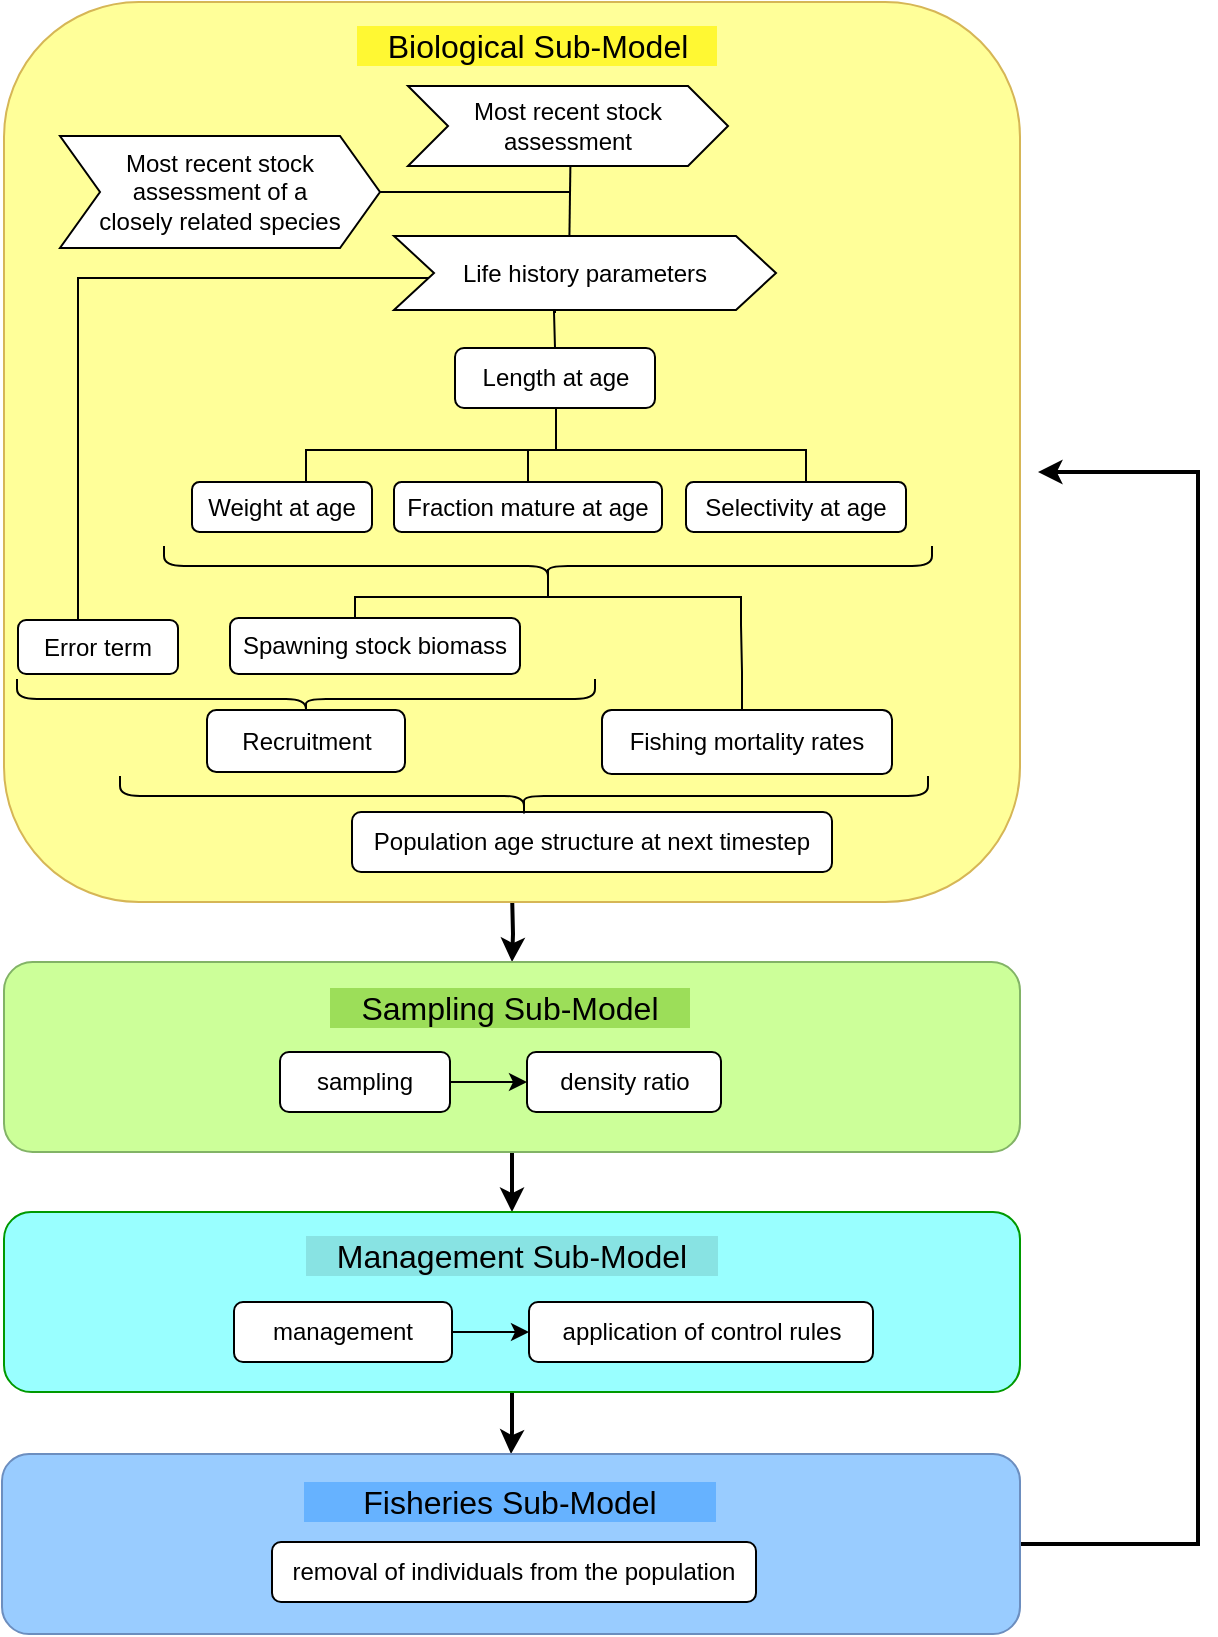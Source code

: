 <mxfile version="10.7.7" type="device"><diagram id="qURPbhqRav-OuI9KHXrs" name="Page-1"><mxGraphModel dx="1394" dy="734" grid="1" gridSize="10" guides="1" tooltips="1" connect="1" arrows="1" fold="1" page="1" pageScale="1" pageWidth="850" pageHeight="1100" math="0" shadow="0"><root><mxCell id="0"/><mxCell id="1" parent="0"/><mxCell id="2eAGbNLuRyHWPbiOSGQ9-63" value="" style="edgeStyle=orthogonalEdgeStyle;rounded=0;orthogonalLoop=1;jettySize=auto;html=1;endArrow=classic;endFill=1;fontSize=12;strokeColor=#000000;startArrow=none;startFill=0;fillColor=#999999;strokeWidth=2;" parent="1" target="2eAGbNLuRyHWPbiOSGQ9-62" edge="1"><mxGeometry relative="1" as="geometry"><mxPoint x="257" y="445" as="sourcePoint"/></mxGeometry></mxCell><mxCell id="2eAGbNLuRyHWPbiOSGQ9-45" value="" style="rounded=1;whiteSpace=wrap;html=1;strokeWidth=1;fillColor=#FFFF99;strokeColor=#d6b656;" parent="1" vertex="1"><mxGeometry x="3" width="508" height="450" as="geometry"/></mxCell><mxCell id="2eAGbNLuRyHWPbiOSGQ9-10" value="" style="edgeStyle=orthogonalEdgeStyle;rounded=0;orthogonalLoop=1;jettySize=auto;html=1;endArrow=none;endFill=0;exitX=0.5;exitY=1;exitDx=0;exitDy=0;" parent="1" target="2eAGbNLuRyHWPbiOSGQ9-9" edge="1"><mxGeometry relative="1" as="geometry"><mxPoint x="279" y="155" as="sourcePoint"/><Array as="points"><mxPoint x="278" y="155"/><mxPoint x="278" y="155"/></Array></mxGeometry></mxCell><mxCell id="2eAGbNLuRyHWPbiOSGQ9-30" value="Error term" style="rounded=1;whiteSpace=wrap;html=1;" parent="1" vertex="1"><mxGeometry x="10" y="309" width="80" height="27" as="geometry"/></mxCell><mxCell id="2eAGbNLuRyHWPbiOSGQ9-31" value="" style="edgeStyle=orthogonalEdgeStyle;rounded=0;orthogonalLoop=1;jettySize=auto;html=1;endArrow=none;endFill=0;exitX=0.101;exitY=0.518;exitDx=0;exitDy=0;exitPerimeter=0;" parent="1" source="ZZB1f1mFVsRE67amyZZ--4" target="2eAGbNLuRyHWPbiOSGQ9-30" edge="1"><mxGeometry relative="1" as="geometry"><mxPoint x="189" y="138" as="sourcePoint"/><Array as="points"><mxPoint x="217" y="138"/><mxPoint x="40" y="138"/></Array></mxGeometry></mxCell><mxCell id="2eAGbNLuRyHWPbiOSGQ9-9" value="Length at age" style="rounded=1;whiteSpace=wrap;html=1;" parent="1" vertex="1"><mxGeometry x="228.5" y="173" width="100" height="30" as="geometry"/></mxCell><mxCell id="2eAGbNLuRyHWPbiOSGQ9-7" value="" style="strokeWidth=1;html=1;shape=mxgraph.flowchart.annotation_2;align=left;pointerEvents=1;rotation=90;" parent="1" vertex="1"><mxGeometry x="258" y="99" width="42" height="250" as="geometry"/></mxCell><mxCell id="2eAGbNLuRyHWPbiOSGQ9-40" value="" style="edgeStyle=orthogonalEdgeStyle;rounded=0;orthogonalLoop=1;jettySize=auto;html=1;endArrow=none;endFill=0;entryX=0;entryY=0.5;entryDx=0;entryDy=0;entryPerimeter=0;" parent="1" source="2eAGbNLuRyHWPbiOSGQ9-9" target="2eAGbNLuRyHWPbiOSGQ9-7" edge="1"><mxGeometry relative="1" as="geometry"><Array as="points"><mxPoint x="280" y="195"/></Array></mxGeometry></mxCell><mxCell id="2eAGbNLuRyHWPbiOSGQ9-23" value="" style="edgeStyle=orthogonalEdgeStyle;rounded=0;orthogonalLoop=1;jettySize=auto;html=1;endArrow=none;endFill=0;entryX=0.504;entryY=0.554;entryDx=0;entryDy=0;entryPerimeter=0;" parent="1" source="2eAGbNLuRyHWPbiOSGQ9-20" target="2eAGbNLuRyHWPbiOSGQ9-7" edge="1"><mxGeometry relative="1" as="geometry"><mxPoint x="274.5" y="231" as="targetPoint"/><Array as="points"><mxPoint x="265" y="224"/><mxPoint x="265" y="224"/></Array></mxGeometry></mxCell><mxCell id="2eAGbNLuRyHWPbiOSGQ9-20" value="Fraction mature at age" style="rounded=1;whiteSpace=wrap;html=1;" parent="1" vertex="1"><mxGeometry x="198" y="240" width="134" height="25" as="geometry"/></mxCell><mxCell id="2eAGbNLuRyHWPbiOSGQ9-21" value="Selectivity at age" style="rounded=1;whiteSpace=wrap;html=1;" parent="1" vertex="1"><mxGeometry x="344" y="240" width="110" height="25" as="geometry"/></mxCell><mxCell id="2eAGbNLuRyHWPbiOSGQ9-26" value="" style="shape=curlyBracket;whiteSpace=wrap;html=1;rounded=1;strokeWidth=1;rotation=-90;" parent="1" vertex="1"><mxGeometry x="265" y="90" width="20" height="384" as="geometry"/></mxCell><mxCell id="2eAGbNLuRyHWPbiOSGQ9-27" value="" style="strokeWidth=1;html=1;shape=mxgraph.flowchart.annotation_2;align=left;pointerEvents=1;rotation=90;" parent="1" vertex="1"><mxGeometry x="261" y="201" width="28" height="193" as="geometry"/></mxCell><mxCell id="2eAGbNLuRyHWPbiOSGQ9-28" value="Spawning stock biomass" style="rounded=1;whiteSpace=wrap;html=1;" parent="1" vertex="1"><mxGeometry x="116" y="308" width="145" height="28" as="geometry"/></mxCell><mxCell id="2eAGbNLuRyHWPbiOSGQ9-43" value="" style="edgeStyle=orthogonalEdgeStyle;rounded=0;orthogonalLoop=1;jettySize=auto;html=1;endArrow=none;endFill=0;entryX=1;entryY=0;entryDx=0;entryDy=0;entryPerimeter=0;" parent="1" source="2eAGbNLuRyHWPbiOSGQ9-29" target="2eAGbNLuRyHWPbiOSGQ9-27" edge="1"><mxGeometry relative="1" as="geometry"><Array as="points"><mxPoint x="372" y="335"/><mxPoint x="372" y="335"/></Array></mxGeometry></mxCell><mxCell id="2eAGbNLuRyHWPbiOSGQ9-29" value="Fishing mortality rates" style="rounded=1;whiteSpace=wrap;html=1;" parent="1" vertex="1"><mxGeometry x="302" y="354" width="145" height="32" as="geometry"/></mxCell><mxCell id="2eAGbNLuRyHWPbiOSGQ9-32" value="" style="shape=curlyBracket;whiteSpace=wrap;html=1;rounded=1;strokeWidth=1;rotation=-90;" parent="1" vertex="1"><mxGeometry x="144" y="204" width="20" height="289" as="geometry"/></mxCell><mxCell id="2eAGbNLuRyHWPbiOSGQ9-33" value="Recruitment" style="rounded=1;whiteSpace=wrap;html=1;" parent="1" vertex="1"><mxGeometry x="104.5" y="354" width="99" height="31" as="geometry"/></mxCell><mxCell id="2eAGbNLuRyHWPbiOSGQ9-38" value="Population age structure at next timestep" style="rounded=1;whiteSpace=wrap;html=1;" parent="1" vertex="1"><mxGeometry x="177" y="405" width="240" height="30" as="geometry"/></mxCell><mxCell id="2eAGbNLuRyHWPbiOSGQ9-44" value="" style="shape=curlyBracket;whiteSpace=wrap;html=1;rounded=1;strokeWidth=1;rotation=-90;" parent="1" vertex="1"><mxGeometry x="253" y="195" width="20" height="404" as="geometry"/></mxCell><mxCell id="2eAGbNLuRyHWPbiOSGQ9-47" value="Biological Sub-Model&lt;br style=&quot;font-size: 16px;&quot;&gt;" style="text;html=1;strokeColor=none;fillColor=#FFF833;align=center;verticalAlign=middle;whiteSpace=wrap;rounded=0;strokeWidth=2;fontSize=16;" parent="1" vertex="1"><mxGeometry x="179.5" y="12" width="180" height="20" as="geometry"/></mxCell><mxCell id="2eAGbNLuRyHWPbiOSGQ9-15" value="Weight at age" style="rounded=1;whiteSpace=wrap;html=1;" parent="1" vertex="1"><mxGeometry x="97" y="240" width="90" height="25" as="geometry"/></mxCell><mxCell id="2eAGbNLuRyHWPbiOSGQ9-60" value="" style="edgeStyle=orthogonalEdgeStyle;rounded=0;orthogonalLoop=1;jettySize=auto;html=1;endArrow=none;endFill=0;fontSize=12;" parent="1" edge="1"><mxGeometry relative="1" as="geometry"><mxPoint x="286" y="95" as="targetPoint"/><mxPoint x="183" y="95" as="sourcePoint"/></mxGeometry></mxCell><mxCell id="2eAGbNLuRyHWPbiOSGQ9-88" value="" style="edgeStyle=orthogonalEdgeStyle;rounded=0;orthogonalLoop=1;jettySize=auto;html=1;startArrow=none;startFill=0;endArrow=classic;endFill=1;strokeColor=#000000;fillColor=#999999;fontSize=12;strokeWidth=2;" parent="1" source="2eAGbNLuRyHWPbiOSGQ9-62" target="2eAGbNLuRyHWPbiOSGQ9-87" edge="1"><mxGeometry relative="1" as="geometry"/></mxCell><mxCell id="2eAGbNLuRyHWPbiOSGQ9-62" value="" style="rounded=1;whiteSpace=wrap;html=1;strokeWidth=1;fillColor=#CCFF99;strokeColor=#82b366;" parent="1" vertex="1"><mxGeometry x="3" y="480" width="508" height="95" as="geometry"/></mxCell><mxCell id="2eAGbNLuRyHWPbiOSGQ9-97" value="" style="edgeStyle=orthogonalEdgeStyle;rounded=0;orthogonalLoop=1;jettySize=auto;html=1;startArrow=none;startFill=0;endArrow=classic;endFill=1;strokeColor=#000000;fillColor=#999999;fontSize=12;strokeWidth=2;" parent="1" source="2eAGbNLuRyHWPbiOSGQ9-87" target="2eAGbNLuRyHWPbiOSGQ9-96" edge="1"><mxGeometry relative="1" as="geometry"/></mxCell><mxCell id="2eAGbNLuRyHWPbiOSGQ9-87" value="" style="rounded=1;whiteSpace=wrap;html=1;strokeWidth=1;fillColor=#99FFFF;strokeColor=#009900;" parent="1" vertex="1"><mxGeometry x="3" y="605" width="508" height="90" as="geometry"/></mxCell><mxCell id="2eAGbNLuRyHWPbiOSGQ9-101" value="" style="edgeStyle=orthogonalEdgeStyle;rounded=0;orthogonalLoop=1;jettySize=auto;html=1;startArrow=none;startFill=0;endArrow=classic;endFill=1;strokeColor=#000000;fillColor=#999999;fontSize=12;strokeWidth=2;" parent="1" source="2eAGbNLuRyHWPbiOSGQ9-96" edge="1"><mxGeometry relative="1" as="geometry"><mxPoint x="520" y="235" as="targetPoint"/><Array as="points"><mxPoint x="600" y="771"/><mxPoint x="600" y="235"/></Array></mxGeometry></mxCell><mxCell id="2eAGbNLuRyHWPbiOSGQ9-96" value="" style="rounded=1;whiteSpace=wrap;html=1;strokeWidth=1;fillColor=#99CCFF;strokeColor=#6c8ebf;gradientColor=none;" parent="1" vertex="1"><mxGeometry x="2" y="726" width="509" height="90" as="geometry"/></mxCell><mxCell id="2eAGbNLuRyHWPbiOSGQ9-64" value="Sampling Sub-Model&lt;br style=&quot;font-size: 16px&quot;&gt;" style="text;html=1;strokeColor=none;fillColor=#9CDE59;align=center;verticalAlign=middle;whiteSpace=wrap;rounded=0;strokeWidth=2;fontSize=16;" parent="1" vertex="1"><mxGeometry x="166" y="493" width="180" height="20" as="geometry"/></mxCell><mxCell id="2eAGbNLuRyHWPbiOSGQ9-65" value="sampling" style="rounded=1;whiteSpace=wrap;html=1;" parent="1" vertex="1"><mxGeometry x="141" y="525" width="85" height="30" as="geometry"/></mxCell><mxCell id="2eAGbNLuRyHWPbiOSGQ9-68" value="density ratio" style="rounded=1;whiteSpace=wrap;html=1;" parent="1" vertex="1"><mxGeometry x="264.5" y="525" width="97" height="30" as="geometry"/></mxCell><mxCell id="2eAGbNLuRyHWPbiOSGQ9-69" value="" style="edgeStyle=orthogonalEdgeStyle;rounded=0;orthogonalLoop=1;jettySize=auto;html=1;startArrow=none;startFill=0;endArrow=classic;endFill=1;fillColor=#999999;fontSize=12;exitX=1;exitY=0.5;exitDx=0;exitDy=0;" parent="1" source="2eAGbNLuRyHWPbiOSGQ9-65" target="2eAGbNLuRyHWPbiOSGQ9-68" edge="1"><mxGeometry relative="1" as="geometry"><mxPoint x="371.5" y="540" as="sourcePoint"/></mxGeometry></mxCell><mxCell id="2eAGbNLuRyHWPbiOSGQ9-89" value="Management Sub-Model&lt;br style=&quot;font-size: 16px&quot;&gt;" style="text;html=1;strokeColor=none;fillColor=#88E3E3;align=center;verticalAlign=middle;whiteSpace=wrap;rounded=0;strokeWidth=2;fontSize=16;" parent="1" vertex="1"><mxGeometry x="154" y="617" width="206" height="20" as="geometry"/></mxCell><mxCell id="2eAGbNLuRyHWPbiOSGQ9-90" value="management" style="rounded=1;whiteSpace=wrap;html=1;" parent="1" vertex="1"><mxGeometry x="118" y="650" width="109" height="30" as="geometry"/></mxCell><mxCell id="2eAGbNLuRyHWPbiOSGQ9-98" value="Fisheries Sub-Model&lt;br style=&quot;font-size: 16px&quot;&gt;" style="text;html=1;strokeColor=none;fillColor=#66B2FF;align=center;verticalAlign=middle;whiteSpace=wrap;rounded=0;strokeWidth=2;fontSize=16;" parent="1" vertex="1"><mxGeometry x="153" y="740" width="206" height="20" as="geometry"/></mxCell><mxCell id="2eAGbNLuRyHWPbiOSGQ9-99" value="removal of individuals from the population" style="rounded=1;whiteSpace=wrap;html=1;" parent="1" vertex="1"><mxGeometry x="137" y="770" width="242" height="30" as="geometry"/></mxCell><mxCell id="ZZB1f1mFVsRE67amyZZ--2" value="&lt;span&gt;Most recent stock assessment of a &lt;br&gt;closely related species&lt;/span&gt;" style="shape=step;perimeter=stepPerimeter;whiteSpace=wrap;html=1;fixedSize=1;" parent="1" vertex="1"><mxGeometry x="31" y="67" width="160" height="56" as="geometry"/></mxCell><mxCell id="ZZB1f1mFVsRE67amyZZ--6" value="" style="edgeStyle=orthogonalEdgeStyle;rounded=0;orthogonalLoop=1;jettySize=auto;html=1;strokeWidth=1;entryX=0.454;entryY=0.013;entryDx=0;entryDy=0;entryPerimeter=0;endArrow=none;endFill=0;" parent="1" edge="1"><mxGeometry relative="1" as="geometry"><mxPoint x="286.19" y="82" as="sourcePoint"/><mxPoint x="285.714" y="116.714" as="targetPoint"/></mxGeometry></mxCell><mxCell id="ZZB1f1mFVsRE67amyZZ--3" value="Most recent stock assessment&lt;br&gt;" style="shape=step;perimeter=stepPerimeter;whiteSpace=wrap;html=1;fixedSize=1;" parent="1" vertex="1"><mxGeometry x="205" y="42" width="160" height="40" as="geometry"/></mxCell><mxCell id="ZZB1f1mFVsRE67amyZZ--4" value="Life history parameters&lt;br&gt;" style="shape=step;perimeter=stepPerimeter;whiteSpace=wrap;html=1;fixedSize=1;" parent="1" vertex="1"><mxGeometry x="198" y="117" width="191" height="37" as="geometry"/></mxCell><mxCell id="aV4H3gvLabmIcgfFO0Gm-1" value="application of control rules" style="rounded=1;whiteSpace=wrap;html=1;" vertex="1" parent="1"><mxGeometry x="265.5" y="650" width="172" height="30" as="geometry"/></mxCell><mxCell id="aV4H3gvLabmIcgfFO0Gm-2" value="" style="edgeStyle=orthogonalEdgeStyle;rounded=0;orthogonalLoop=1;jettySize=auto;html=1;startArrow=none;startFill=0;endArrow=classic;endFill=1;fillColor=#999999;fontSize=12;exitX=1;exitY=0.5;exitDx=0;exitDy=0;entryX=0;entryY=0.5;entryDx=0;entryDy=0;" edge="1" parent="1" source="2eAGbNLuRyHWPbiOSGQ9-90" target="aV4H3gvLabmIcgfFO0Gm-1"><mxGeometry relative="1" as="geometry"><mxPoint x="241" y="681" as="sourcePoint"/><mxPoint x="274.5" y="681" as="targetPoint"/></mxGeometry></mxCell></root></mxGraphModel></diagram></mxfile>